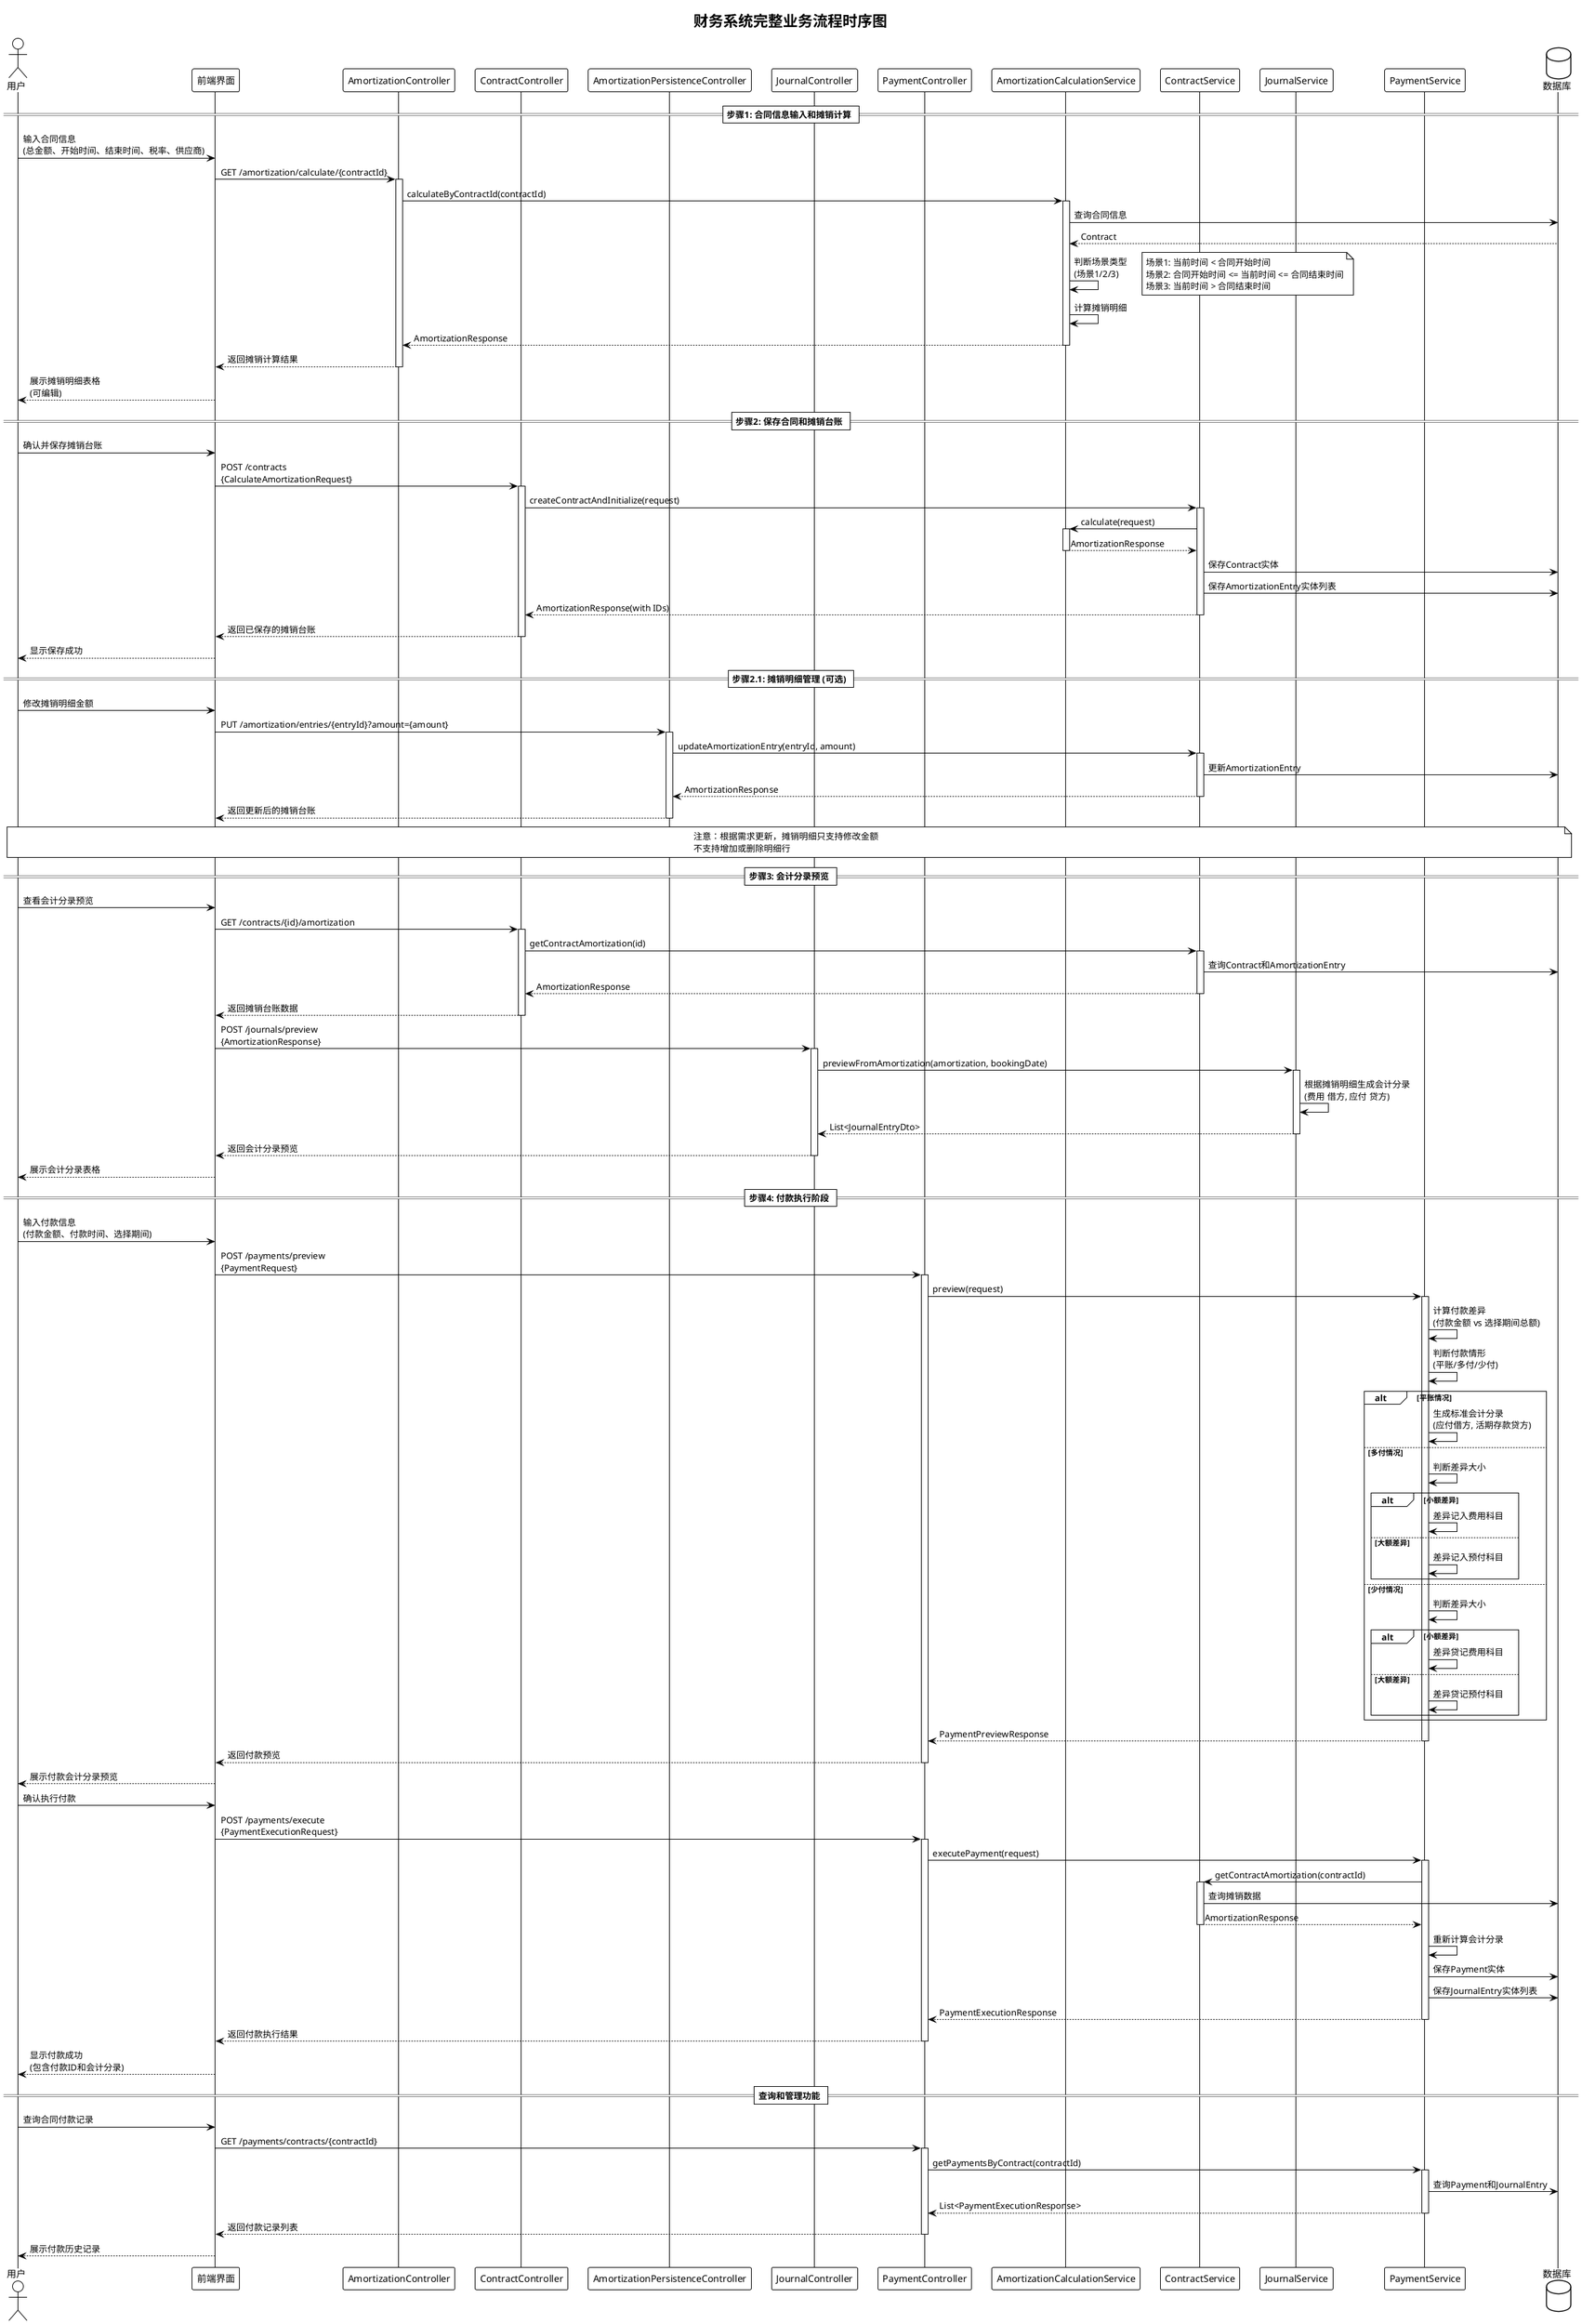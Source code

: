 @startuml 财务系统业务流程时序图

!theme plain
title 财务系统完整业务流程时序图

actor 用户 as User
participant "前端界面" as Frontend
participant "AmortizationController" as AmortController
participant "ContractController" as ContractController  
participant "AmortizationPersistenceController" as AmortPersistController
participant "JournalController" as JournalController
participant "PaymentController" as PaymentController
participant "AmortizationCalculationService" as AmortService
participant "ContractService" as ContractService
participant "JournalService" as JournalService
participant "PaymentService" as PaymentService
database "数据库" as DB

== 步骤1: 合同信息输入和摊销计算 ==

User -> Frontend: 输入合同信息\n(总金额、开始时间、结束时间、税率、供应商)
Frontend -> AmortController: GET /amortization/calculate/{contractId}
activate AmortController

AmortController -> AmortService: calculateByContractId(contractId)
activate AmortService

AmortService -> DB: 查询合同信息
DB --> AmortService: Contract

AmortService -> AmortService: 判断场景类型\n(场景1/2/3)
note right: 场景1: 当前时间 < 合同开始时间\n场景2: 合同开始时间 <= 当前时间 <= 合同结束时间\n场景3: 当前时间 > 合同结束时间

AmortService -> AmortService: 计算摊销明细
AmortService --> AmortController: AmortizationResponse
deactivate AmortService

AmortController --> Frontend: 返回摊销计算结果
deactivate AmortController
Frontend --> User: 展示摊销明细表格\n(可编辑)

== 步骤2: 保存合同和摊销台账 ==

User -> Frontend: 确认并保存摊销台账
Frontend -> ContractController: POST /contracts\n{CalculateAmortizationRequest}
activate ContractController

ContractController -> ContractService: createContractAndInitialize(request)
activate ContractService

ContractService -> AmortService: calculate(request)
activate AmortService
AmortService --> ContractService: AmortizationResponse
deactivate AmortService

ContractService -> DB: 保存Contract实体
ContractService -> DB: 保存AmortizationEntry实体列表
ContractService --> ContractController: AmortizationResponse(with IDs)
deactivate ContractService

ContractController --> Frontend: 返回已保存的摊销台账
deactivate ContractController
Frontend --> User: 显示保存成功

== 步骤2.1: 摊销明细管理 (可选) ==

User -> Frontend: 修改摊销明细金额
Frontend -> AmortPersistController: PUT /amortization/entries/{entryId}?amount={amount}
activate AmortPersistController
AmortPersistController -> ContractService: updateAmortizationEntry(entryId, amount)
activate ContractService
ContractService -> DB: 更新AmortizationEntry
ContractService --> AmortPersistController: AmortizationResponse
deactivate ContractService
AmortPersistController --> Frontend: 返回更新后的摊销台账
deactivate AmortPersistController

note over User, DB: 注意：根据需求更新，摊销明细只支持修改金额\n不支持增加或删除明细行

== 步骤3: 会计分录预览 ==

User -> Frontend: 查看会计分录预览
Frontend -> ContractController: GET /contracts/{id}/amortization
activate ContractController
ContractController -> ContractService: getContractAmortization(id)
activate ContractService
ContractService -> DB: 查询Contract和AmortizationEntry
ContractService --> ContractController: AmortizationResponse
deactivate ContractService
ContractController --> Frontend: 返回摊销台账数据
deactivate ContractController

Frontend -> JournalController: POST /journals/preview\n{AmortizationResponse}
activate JournalController
JournalController -> JournalService: previewFromAmortization(amortization, bookingDate)
activate JournalService

JournalService -> JournalService: 根据摊销明细生成会计分录\n(费用 借方, 应付 贷方)
JournalService --> JournalController: List<JournalEntryDto>
deactivate JournalService

JournalController --> Frontend: 返回会计分录预览
deactivate JournalController
Frontend --> User: 展示会计分录表格

== 步骤4: 付款执行阶段 ==

User -> Frontend: 输入付款信息\n(付款金额、付款时间、选择期间)
Frontend -> PaymentController: POST /payments/preview\n{PaymentRequest}
activate PaymentController

PaymentController -> PaymentService: preview(request)
activate PaymentService

PaymentService -> PaymentService: 计算付款差异\n(付款金额 vs 选择期间总额)
PaymentService -> PaymentService: 判断付款情形\n(平账/多付/少付)

alt 平账情况
    PaymentService -> PaymentService: 生成标准会计分录\n(应付借方, 活期存款贷方)
else 多付情况
    PaymentService -> PaymentService: 判断差异大小
    alt 小额差异
        PaymentService -> PaymentService: 差异记入费用科目
    else 大额差异  
        PaymentService -> PaymentService: 差异记入预付科目
    end
else 少付情况
    PaymentService -> PaymentService: 判断差异大小
    alt 小额差异
        PaymentService -> PaymentService: 差异贷记费用科目
    else 大额差异
        PaymentService -> PaymentService: 差异贷记预付科目
    end
end

PaymentService --> PaymentController: PaymentPreviewResponse
deactivate PaymentService

PaymentController --> Frontend: 返回付款预览
deactivate PaymentController
Frontend --> User: 展示付款会计分录预览

User -> Frontend: 确认执行付款
Frontend -> PaymentController: POST /payments/execute\n{PaymentExecutionRequest}
activate PaymentController

PaymentController -> PaymentService: executePayment(request)
activate PaymentService

PaymentService -> ContractService: getContractAmortization(contractId)
activate ContractService
ContractService -> DB: 查询摊销数据
ContractService --> PaymentService: AmortizationResponse
deactivate ContractService

PaymentService -> PaymentService: 重新计算会计分录
PaymentService -> DB: 保存Payment实体
PaymentService -> DB: 保存JournalEntry实体列表

PaymentService --> PaymentController: PaymentExecutionResponse
deactivate PaymentService

PaymentController --> Frontend: 返回付款执行结果
deactivate PaymentController
Frontend --> User: 显示付款成功\n(包含付款ID和会计分录)

== 查询和管理功能 ==

User -> Frontend: 查询合同付款记录
Frontend -> PaymentController: GET /payments/contracts/{contractId}
activate PaymentController
PaymentController -> PaymentService: getPaymentsByContract(contractId)
activate PaymentService
PaymentService -> DB: 查询Payment和JournalEntry
PaymentService --> PaymentController: List<PaymentExecutionResponse>
deactivate PaymentService
PaymentController --> Frontend: 返回付款记录列表
deactivate PaymentController
Frontend --> User: 展示付款历史记录

@enduml
